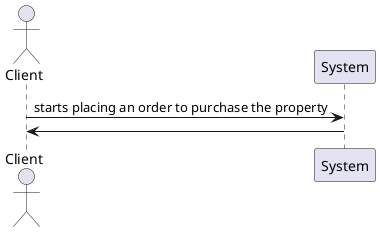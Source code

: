 @startuml

actor Client as client
participant System as ui

client -> ui: starts placing an order to purchase the property

ui -> client:

autonumber


@enduml